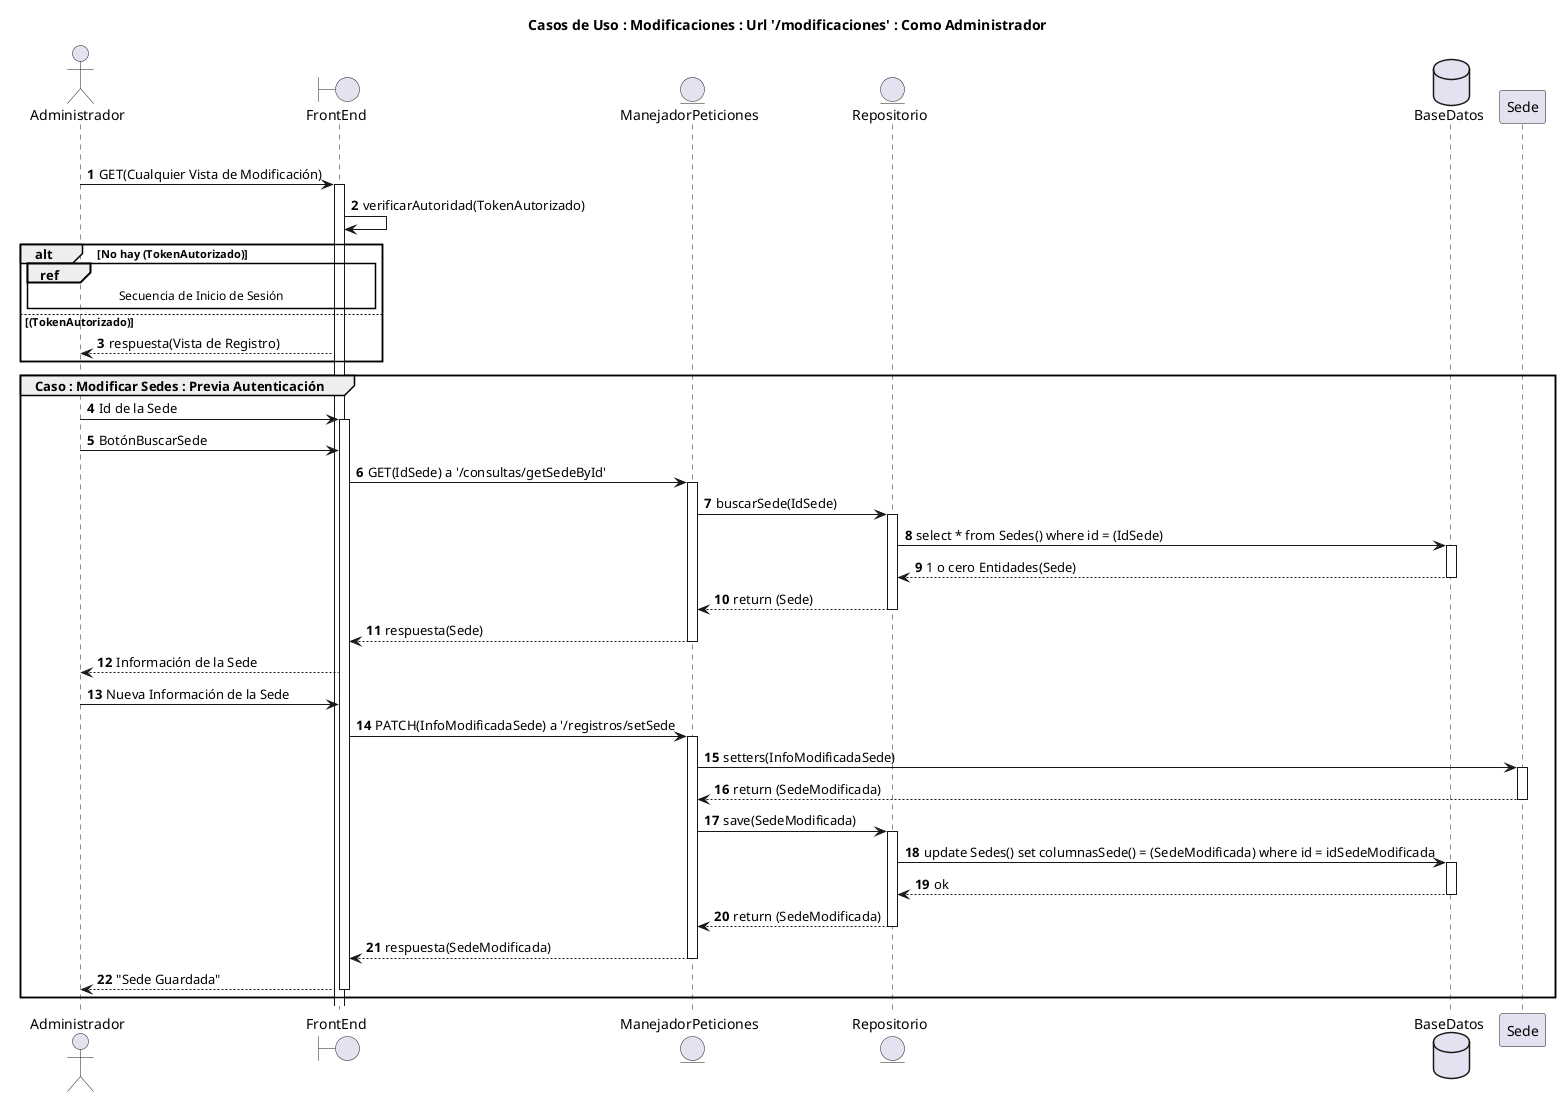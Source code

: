 @startuml
'https://plantuml.com/sequence-diagram
title Casos de Uso : Modificaciones : Url '/modificaciones' : Como Administrador

actor Administrador
boundary FrontEnd
entity ManejadorPeticiones
entity Repositorio
database BaseDatos

autonumber
group Comprobación Autenticación
Administrador -> FrontEnd ++ : GET(Cualquier Vista de Modificación)
FrontEnd -> FrontEnd : verificarAutoridad(TokenAutorizado)
alt No hay (TokenAutorizado)
ref over Administrador,FrontEnd : Secuencia de Inicio de Sesión
else (TokenAutorizado)
FrontEnd --> Administrador : respuesta(Vista de Registro)
end

group Caso : Modificar Sedes : Previa Autenticación
Administrador -> FrontEnd ++ : Id de la Sede
Administrador -> FrontEnd : BotónBuscarSede
FrontEnd -> ManejadorPeticiones ++ : GET(IdSede) a '/consultas/getSedeById'
ManejadorPeticiones -> Repositorio ++ : buscarSede(IdSede)
Repositorio -> BaseDatos ++ : select * from Sedes() where id = (IdSede)
BaseDatos --> Repositorio -- : 1 o cero Entidades(Sede)
Repositorio --> ManejadorPeticiones -- : return (Sede)
ManejadorPeticiones --> FrontEnd -- : respuesta(Sede)
FrontEnd --> Administrador : Información de la Sede
Administrador -> FrontEnd : Nueva Información de la Sede
FrontEnd -> ManejadorPeticiones ++ : PATCH(InfoModificadaSede) a '/registros/setSede
ManejadorPeticiones -> Sede ++ : setters(InfoModificadaSede)
Sede --> ManejadorPeticiones -- : return (SedeModificada)
ManejadorPeticiones -> Repositorio ++ : save(SedeModificada)
Repositorio -> BaseDatos ++ : update Sedes() set columnasSede() = (SedeModificada) where id = idSedeModificada
BaseDatos --> Repositorio -- : ok
Repositorio --> ManejadorPeticiones -- : return (SedeModificada)
ManejadorPeticiones --> FrontEnd -- : respuesta(SedeModificada)
FrontEnd --> Administrador -- : "Sede Guardada"
end

@enduml